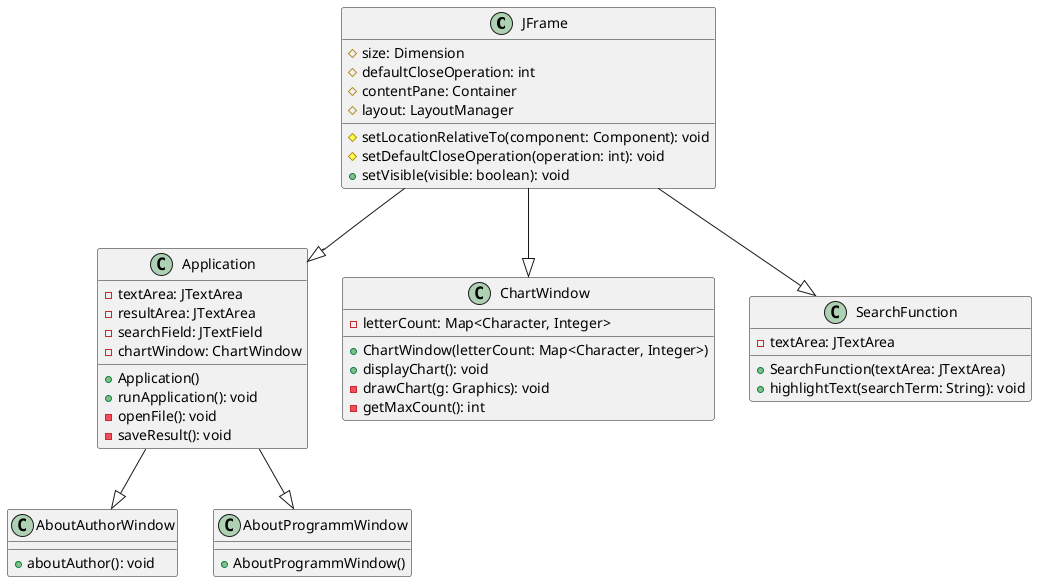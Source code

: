 @startuml

class JFrame {
  # size: Dimension
  # defaultCloseOperation: int
  # contentPane: Container
  # layout: LayoutManager
  # setLocationRelativeTo(component: Component): void
  # setDefaultCloseOperation(operation: int): void
  + setVisible(visible: boolean): void
}

class Application {
    - textArea: JTextArea
    - resultArea: JTextArea
    - searchField: JTextField
    - chartWindow: ChartWindow
    + Application()
    + runApplication(): void
    - openFile(): void
    - saveResult(): void
}

class ChartWindow {
    - letterCount: Map<Character, Integer>
    + ChartWindow(letterCount: Map<Character, Integer>)
    + displayChart(): void
    - drawChart(g: Graphics): void
    - getMaxCount(): int
}

class SearchFunction {
    - textArea: JTextArea
    + SearchFunction(textArea: JTextArea)
    + highlightText(searchTerm: String): void
}

class AboutAuthorWindow {
    + aboutAuthor(): void
}

class AboutProgrammWindow {
    + AboutProgrammWindow()
}



JFrame --|> Application
JFrame --|> ChartWindow
JFrame --|> SearchFunction
Application --|> AboutAuthorWindow
Application --|> AboutProgrammWindow

@enduml

